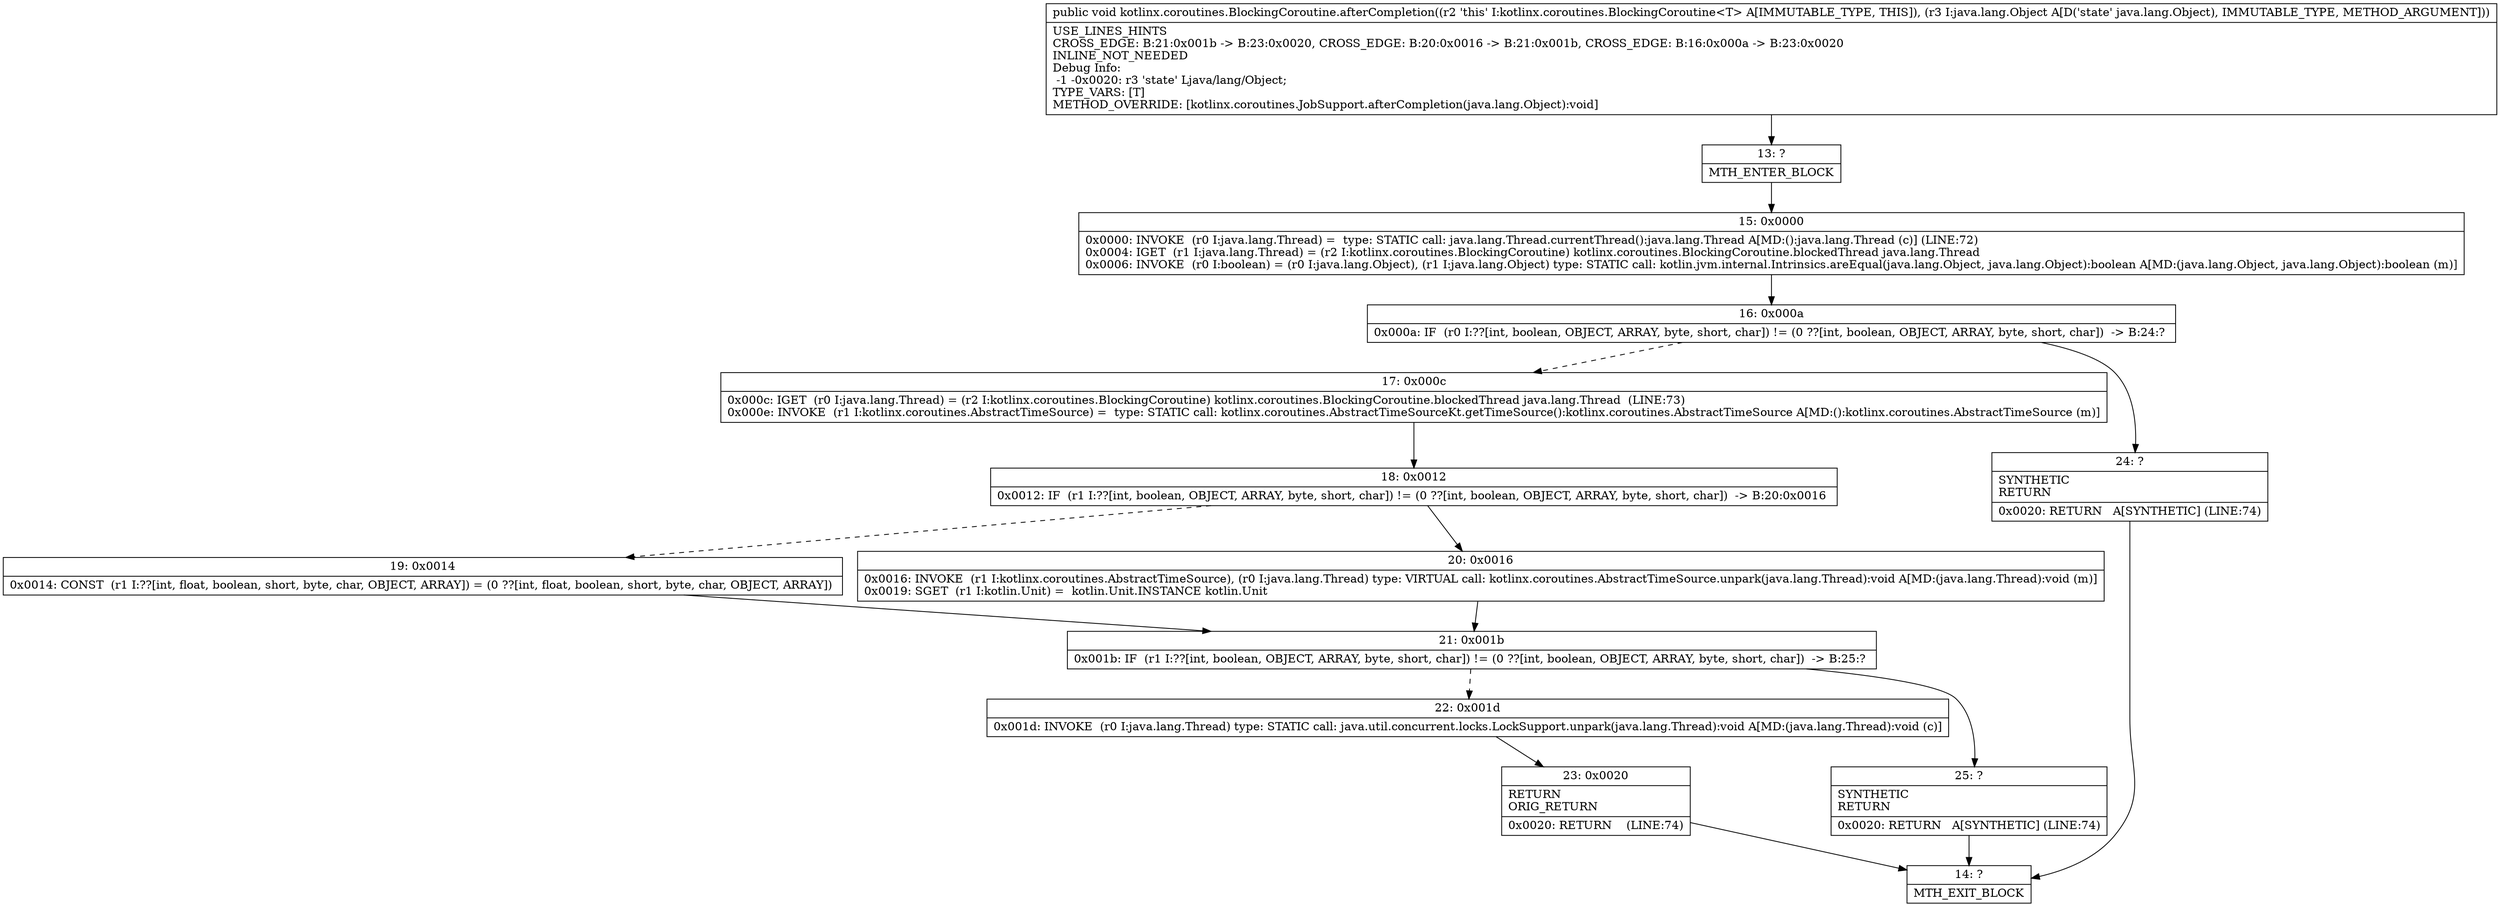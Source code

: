 digraph "CFG forkotlinx.coroutines.BlockingCoroutine.afterCompletion(Ljava\/lang\/Object;)V" {
Node_13 [shape=record,label="{13\:\ ?|MTH_ENTER_BLOCK\l}"];
Node_15 [shape=record,label="{15\:\ 0x0000|0x0000: INVOKE  (r0 I:java.lang.Thread) =  type: STATIC call: java.lang.Thread.currentThread():java.lang.Thread A[MD:():java.lang.Thread (c)] (LINE:72)\l0x0004: IGET  (r1 I:java.lang.Thread) = (r2 I:kotlinx.coroutines.BlockingCoroutine) kotlinx.coroutines.BlockingCoroutine.blockedThread java.lang.Thread \l0x0006: INVOKE  (r0 I:boolean) = (r0 I:java.lang.Object), (r1 I:java.lang.Object) type: STATIC call: kotlin.jvm.internal.Intrinsics.areEqual(java.lang.Object, java.lang.Object):boolean A[MD:(java.lang.Object, java.lang.Object):boolean (m)]\l}"];
Node_16 [shape=record,label="{16\:\ 0x000a|0x000a: IF  (r0 I:??[int, boolean, OBJECT, ARRAY, byte, short, char]) != (0 ??[int, boolean, OBJECT, ARRAY, byte, short, char])  \-\> B:24:? \l}"];
Node_17 [shape=record,label="{17\:\ 0x000c|0x000c: IGET  (r0 I:java.lang.Thread) = (r2 I:kotlinx.coroutines.BlockingCoroutine) kotlinx.coroutines.BlockingCoroutine.blockedThread java.lang.Thread  (LINE:73)\l0x000e: INVOKE  (r1 I:kotlinx.coroutines.AbstractTimeSource) =  type: STATIC call: kotlinx.coroutines.AbstractTimeSourceKt.getTimeSource():kotlinx.coroutines.AbstractTimeSource A[MD:():kotlinx.coroutines.AbstractTimeSource (m)]\l}"];
Node_18 [shape=record,label="{18\:\ 0x0012|0x0012: IF  (r1 I:??[int, boolean, OBJECT, ARRAY, byte, short, char]) != (0 ??[int, boolean, OBJECT, ARRAY, byte, short, char])  \-\> B:20:0x0016 \l}"];
Node_19 [shape=record,label="{19\:\ 0x0014|0x0014: CONST  (r1 I:??[int, float, boolean, short, byte, char, OBJECT, ARRAY]) = (0 ??[int, float, boolean, short, byte, char, OBJECT, ARRAY]) \l}"];
Node_21 [shape=record,label="{21\:\ 0x001b|0x001b: IF  (r1 I:??[int, boolean, OBJECT, ARRAY, byte, short, char]) != (0 ??[int, boolean, OBJECT, ARRAY, byte, short, char])  \-\> B:25:? \l}"];
Node_22 [shape=record,label="{22\:\ 0x001d|0x001d: INVOKE  (r0 I:java.lang.Thread) type: STATIC call: java.util.concurrent.locks.LockSupport.unpark(java.lang.Thread):void A[MD:(java.lang.Thread):void (c)]\l}"];
Node_23 [shape=record,label="{23\:\ 0x0020|RETURN\lORIG_RETURN\l|0x0020: RETURN    (LINE:74)\l}"];
Node_14 [shape=record,label="{14\:\ ?|MTH_EXIT_BLOCK\l}"];
Node_25 [shape=record,label="{25\:\ ?|SYNTHETIC\lRETURN\l|0x0020: RETURN   A[SYNTHETIC] (LINE:74)\l}"];
Node_20 [shape=record,label="{20\:\ 0x0016|0x0016: INVOKE  (r1 I:kotlinx.coroutines.AbstractTimeSource), (r0 I:java.lang.Thread) type: VIRTUAL call: kotlinx.coroutines.AbstractTimeSource.unpark(java.lang.Thread):void A[MD:(java.lang.Thread):void (m)]\l0x0019: SGET  (r1 I:kotlin.Unit) =  kotlin.Unit.INSTANCE kotlin.Unit \l}"];
Node_24 [shape=record,label="{24\:\ ?|SYNTHETIC\lRETURN\l|0x0020: RETURN   A[SYNTHETIC] (LINE:74)\l}"];
MethodNode[shape=record,label="{public void kotlinx.coroutines.BlockingCoroutine.afterCompletion((r2 'this' I:kotlinx.coroutines.BlockingCoroutine\<T\> A[IMMUTABLE_TYPE, THIS]), (r3 I:java.lang.Object A[D('state' java.lang.Object), IMMUTABLE_TYPE, METHOD_ARGUMENT]))  | USE_LINES_HINTS\lCROSS_EDGE: B:21:0x001b \-\> B:23:0x0020, CROSS_EDGE: B:20:0x0016 \-\> B:21:0x001b, CROSS_EDGE: B:16:0x000a \-\> B:23:0x0020\lINLINE_NOT_NEEDED\lDebug Info:\l  \-1 \-0x0020: r3 'state' Ljava\/lang\/Object;\lTYPE_VARS: [T]\lMETHOD_OVERRIDE: [kotlinx.coroutines.JobSupport.afterCompletion(java.lang.Object):void]\l}"];
MethodNode -> Node_13;Node_13 -> Node_15;
Node_15 -> Node_16;
Node_16 -> Node_17[style=dashed];
Node_16 -> Node_24;
Node_17 -> Node_18;
Node_18 -> Node_19[style=dashed];
Node_18 -> Node_20;
Node_19 -> Node_21;
Node_21 -> Node_22[style=dashed];
Node_21 -> Node_25;
Node_22 -> Node_23;
Node_23 -> Node_14;
Node_25 -> Node_14;
Node_20 -> Node_21;
Node_24 -> Node_14;
}

